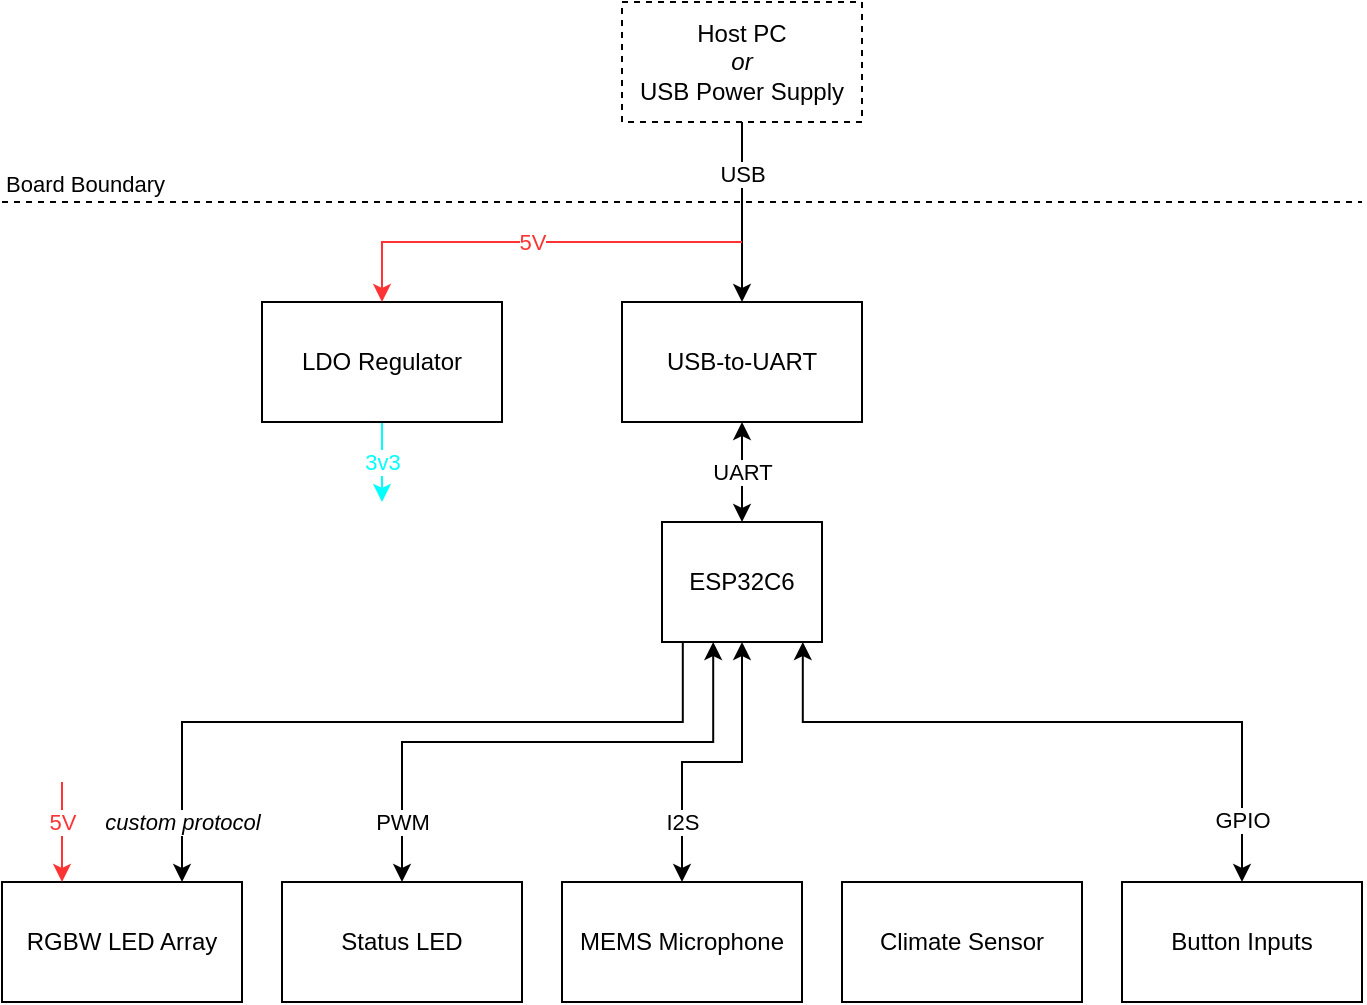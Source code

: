 <mxfile version="19.0.3" type="device"><diagram id="hnkWDvDFEOY6LKFvwdbh" name="Page-1"><mxGraphModel dx="982" dy="580" grid="1" gridSize="10" guides="1" tooltips="1" connect="1" arrows="1" fold="1" page="1" pageScale="1" pageWidth="850" pageHeight="1100" math="0" shadow="0"><root><mxCell id="0"/><mxCell id="1" parent="0"/><mxCell id="sY-phVrfGP817jLte_ID-8" value="&lt;i&gt;custom protocol&lt;/i&gt;" style="edgeStyle=orthogonalEdgeStyle;rounded=0;orthogonalLoop=1;jettySize=auto;html=1;exitX=0.13;exitY=1;exitDx=0;exitDy=0;entryX=0.75;entryY=0;entryDx=0;entryDy=0;startArrow=none;startFill=0;endArrow=classic;endFill=1;exitPerimeter=0;" edge="1" parent="1" source="sY-phVrfGP817jLte_ID-1" target="sY-phVrfGP817jLte_ID-3"><mxGeometry x="0.838" relative="1" as="geometry"><Array as="points"><mxPoint x="420" y="450"/><mxPoint x="170" y="450"/></Array><mxPoint as="offset"/></mxGeometry></mxCell><mxCell id="sY-phVrfGP817jLte_ID-9" value="I2S" style="edgeStyle=orthogonalEdgeStyle;rounded=0;orthogonalLoop=1;jettySize=auto;html=1;exitX=0.5;exitY=1;exitDx=0;exitDy=0;startArrow=classic;startFill=1;endArrow=classic;endFill=1;exitPerimeter=0;entryX=0.5;entryY=0;entryDx=0;entryDy=0;" edge="1" parent="1" source="sY-phVrfGP817jLte_ID-1" target="sY-phVrfGP817jLte_ID-2"><mxGeometry x="0.6" relative="1" as="geometry"><Array as="points"><mxPoint x="450" y="470"/><mxPoint x="420" y="470"/></Array><mxPoint as="offset"/></mxGeometry></mxCell><mxCell id="sY-phVrfGP817jLte_ID-12" value="GPIO" style="edgeStyle=orthogonalEdgeStyle;rounded=0;orthogonalLoop=1;jettySize=auto;html=1;exitX=0.88;exitY=1;exitDx=0;exitDy=0;entryX=0.5;entryY=0;entryDx=0;entryDy=0;startArrow=classic;startFill=1;endArrow=classic;endFill=1;exitPerimeter=0;" edge="1" parent="1" source="sY-phVrfGP817jLte_ID-1" target="sY-phVrfGP817jLte_ID-10"><mxGeometry x="0.818" relative="1" as="geometry"><Array as="points"><mxPoint x="480" y="450"/><mxPoint x="700" y="450"/></Array><mxPoint as="offset"/></mxGeometry></mxCell><mxCell id="sY-phVrfGP817jLte_ID-15" value="PWM" style="edgeStyle=orthogonalEdgeStyle;rounded=0;orthogonalLoop=1;jettySize=auto;html=1;exitX=0.32;exitY=1;exitDx=0;exitDy=0;exitPerimeter=0;entryX=0.5;entryY=0;entryDx=0;entryDy=0;startArrow=classic;startFill=1;endArrow=classic;endFill=1;" edge="1" parent="1" source="sY-phVrfGP817jLte_ID-1" target="sY-phVrfGP817jLte_ID-13"><mxGeometry x="0.782" relative="1" as="geometry"><Array as="points"><mxPoint x="436" y="460"/><mxPoint x="280" y="460"/></Array><mxPoint as="offset"/></mxGeometry></mxCell><mxCell id="sY-phVrfGP817jLte_ID-24" value="SPI" style="edgeStyle=orthogonalEdgeStyle;rounded=0;orthogonalLoop=1;jettySize=auto;html=1;exitX=0.7;exitY=1;exitDx=0;exitDy=0;exitPerimeter=0;entryX=0.5;entryY=0;entryDx=0;entryDy=0;fontColor=#FFFFFF;startArrow=none;startFill=0;endArrow=classic;endFill=1;strokeColor=#FFFFFF;" edge="1" parent="1" source="sY-phVrfGP817jLte_ID-1" target="sY-phVrfGP817jLte_ID-23"><mxGeometry x="0.72" relative="1" as="geometry"><mxPoint as="offset"/></mxGeometry></mxCell><mxCell id="sY-phVrfGP817jLte_ID-1" value="ESP32C6" style="rounded=0;whiteSpace=wrap;html=1;points=[[0,0,0,0,0],[0,0.25,0,0,0],[0,0.5,0,0,0],[0,0.75,0,0,0],[0,1,0,0,0],[0.13,1,0,0,0],[0.25,0,0,0,0],[0.32,1,0,0,0],[0.5,0,0,0,0],[0.5,1,0,0,0],[0.7,1,0,0,0],[0.75,0,0,0,0],[0.88,1,0,0,0],[1,0,0,0,0],[1,0.25,0,0,0],[1,0.5,0,0,0],[1,0.75,0,0,0],[1,1,0,0,0]];" vertex="1" parent="1"><mxGeometry x="410" y="350" width="80" height="60" as="geometry"/></mxCell><mxCell id="sY-phVrfGP817jLte_ID-2" value="MEMS Microphone" style="rounded=0;whiteSpace=wrap;html=1;" vertex="1" parent="1"><mxGeometry x="360" y="530" width="120" height="60" as="geometry"/></mxCell><mxCell id="sY-phVrfGP817jLte_ID-3" value="RGBW LED Array" style="rounded=0;whiteSpace=wrap;html=1;" vertex="1" parent="1"><mxGeometry x="80" y="530" width="120" height="60" as="geometry"/></mxCell><mxCell id="sY-phVrfGP817jLte_ID-6" value="UART" style="edgeStyle=orthogonalEdgeStyle;rounded=0;orthogonalLoop=1;jettySize=auto;html=1;exitX=0.5;exitY=1;exitDx=0;exitDy=0;entryX=0.5;entryY=0;entryDx=0;entryDy=0;startArrow=classic;startFill=1;entryPerimeter=0;" edge="1" parent="1" source="sY-phVrfGP817jLte_ID-4" target="sY-phVrfGP817jLte_ID-1"><mxGeometry relative="1" as="geometry"/></mxCell><mxCell id="sY-phVrfGP817jLte_ID-7" value="USB" style="edgeStyle=orthogonalEdgeStyle;rounded=0;orthogonalLoop=1;jettySize=auto;html=1;exitX=0.5;exitY=0;exitDx=0;exitDy=0;startArrow=classic;startFill=1;endArrow=none;endFill=0;entryX=0.5;entryY=1;entryDx=0;entryDy=0;" edge="1" parent="1" source="sY-phVrfGP817jLte_ID-4" target="sY-phVrfGP817jLte_ID-17"><mxGeometry x="0.429" relative="1" as="geometry"><mxPoint x="450" y="130" as="targetPoint"/><Array as="points"><mxPoint x="450" y="190"/><mxPoint x="450" y="190"/></Array><mxPoint as="offset"/></mxGeometry></mxCell><mxCell id="sY-phVrfGP817jLte_ID-4" value="USB-to-UART" style="rounded=0;whiteSpace=wrap;html=1;" vertex="1" parent="1"><mxGeometry x="390" y="240" width="120" height="60" as="geometry"/></mxCell><mxCell id="sY-phVrfGP817jLte_ID-19" value="&lt;font color=&quot;#00ffff&quot;&gt;3v3&lt;/font&gt;" style="edgeStyle=orthogonalEdgeStyle;rounded=0;orthogonalLoop=1;jettySize=auto;html=1;exitX=0.5;exitY=1;exitDx=0;exitDy=0;startArrow=none;startFill=0;endArrow=classic;endFill=1;fillColor=#1ba1e2;strokeColor=#00FFFF;entryX=0.5;entryY=0;entryDx=0;entryDy=0;" edge="1" parent="1" source="sY-phVrfGP817jLte_ID-5" target="sY-phVrfGP817jLte_ID-21"><mxGeometry relative="1" as="geometry"><mxPoint x="270.056" y="360" as="targetPoint"/></mxGeometry></mxCell><mxCell id="sY-phVrfGP817jLte_ID-5" value="LDO Regulator" style="rounded=0;whiteSpace=wrap;html=1;" vertex="1" parent="1"><mxGeometry x="210" y="240" width="120" height="60" as="geometry"/></mxCell><mxCell id="sY-phVrfGP817jLte_ID-10" value="Button Inputs" style="rounded=0;whiteSpace=wrap;html=1;" vertex="1" parent="1"><mxGeometry x="640" y="530" width="120" height="60" as="geometry"/></mxCell><mxCell id="sY-phVrfGP817jLte_ID-13" value="Status LED" style="rounded=0;whiteSpace=wrap;html=1;" vertex="1" parent="1"><mxGeometry x="220" y="530" width="120" height="60" as="geometry"/></mxCell><mxCell id="sY-phVrfGP817jLte_ID-16" value="Board Boundary" style="endArrow=none;dashed=1;html=1;rounded=0;align=left;labelPosition=right;verticalLabelPosition=top;verticalAlign=bottom;" edge="1" parent="1"><mxGeometry x="-1" width="50" height="50" relative="1" as="geometry"><mxPoint x="80" y="190" as="sourcePoint"/><mxPoint x="760" y="190" as="targetPoint"/><mxPoint as="offset"/></mxGeometry></mxCell><mxCell id="sY-phVrfGP817jLte_ID-18" value="&lt;font color=&quot;#ff3333&quot;&gt;5V&lt;/font&gt;" style="edgeStyle=orthogonalEdgeStyle;rounded=0;orthogonalLoop=1;jettySize=auto;html=1;entryX=0.5;entryY=0;entryDx=0;entryDy=0;startArrow=none;startFill=0;endArrow=classic;endFill=1;strokeColor=#FF3333;" edge="1" parent="1" target="sY-phVrfGP817jLte_ID-5"><mxGeometry relative="1" as="geometry"><mxPoint x="450" y="210" as="sourcePoint"/><Array as="points"><mxPoint x="270" y="210"/></Array></mxGeometry></mxCell><mxCell id="sY-phVrfGP817jLte_ID-17" value="Host PC&lt;br&gt;&lt;i&gt;or&lt;/i&gt;&lt;br&gt;USB Power Supply" style="rounded=0;whiteSpace=wrap;html=1;dashed=1;" vertex="1" parent="1"><mxGeometry x="390" y="90" width="120" height="60" as="geometry"/></mxCell><mxCell id="sY-phVrfGP817jLte_ID-20" value="&lt;font color=&quot;#ff3333&quot;&gt;5V&lt;/font&gt;" style="edgeStyle=orthogonalEdgeStyle;rounded=0;orthogonalLoop=1;jettySize=auto;html=1;startArrow=none;startFill=0;endArrow=classic;endFill=1;strokeColor=#FF3333;entryX=0.25;entryY=0;entryDx=0;entryDy=0;" edge="1" parent="1" target="sY-phVrfGP817jLte_ID-3"><mxGeometry x="-0.2" relative="1" as="geometry"><mxPoint x="110" y="480" as="sourcePoint"/><mxPoint x="90" y="559.71" as="targetPoint"/><Array as="points"><mxPoint x="110" y="520"/><mxPoint x="110" y="520"/></Array><mxPoint as="offset"/></mxGeometry></mxCell><mxCell id="sY-phVrfGP817jLte_ID-21" value="(to all except LED array)" style="text;html=1;strokeColor=none;fillColor=none;align=center;verticalAlign=middle;whiteSpace=wrap;rounded=0;dashed=1;fontColor=#FFFFFF;" vertex="1" parent="1"><mxGeometry x="200" y="340" width="140" height="20" as="geometry"/></mxCell><mxCell id="sY-phVrfGP817jLte_ID-23" value="Climate Sensor" style="rounded=0;whiteSpace=wrap;html=1;" vertex="1" parent="1"><mxGeometry x="500" y="530" width="120" height="60" as="geometry"/></mxCell></root></mxGraphModel></diagram></mxfile>